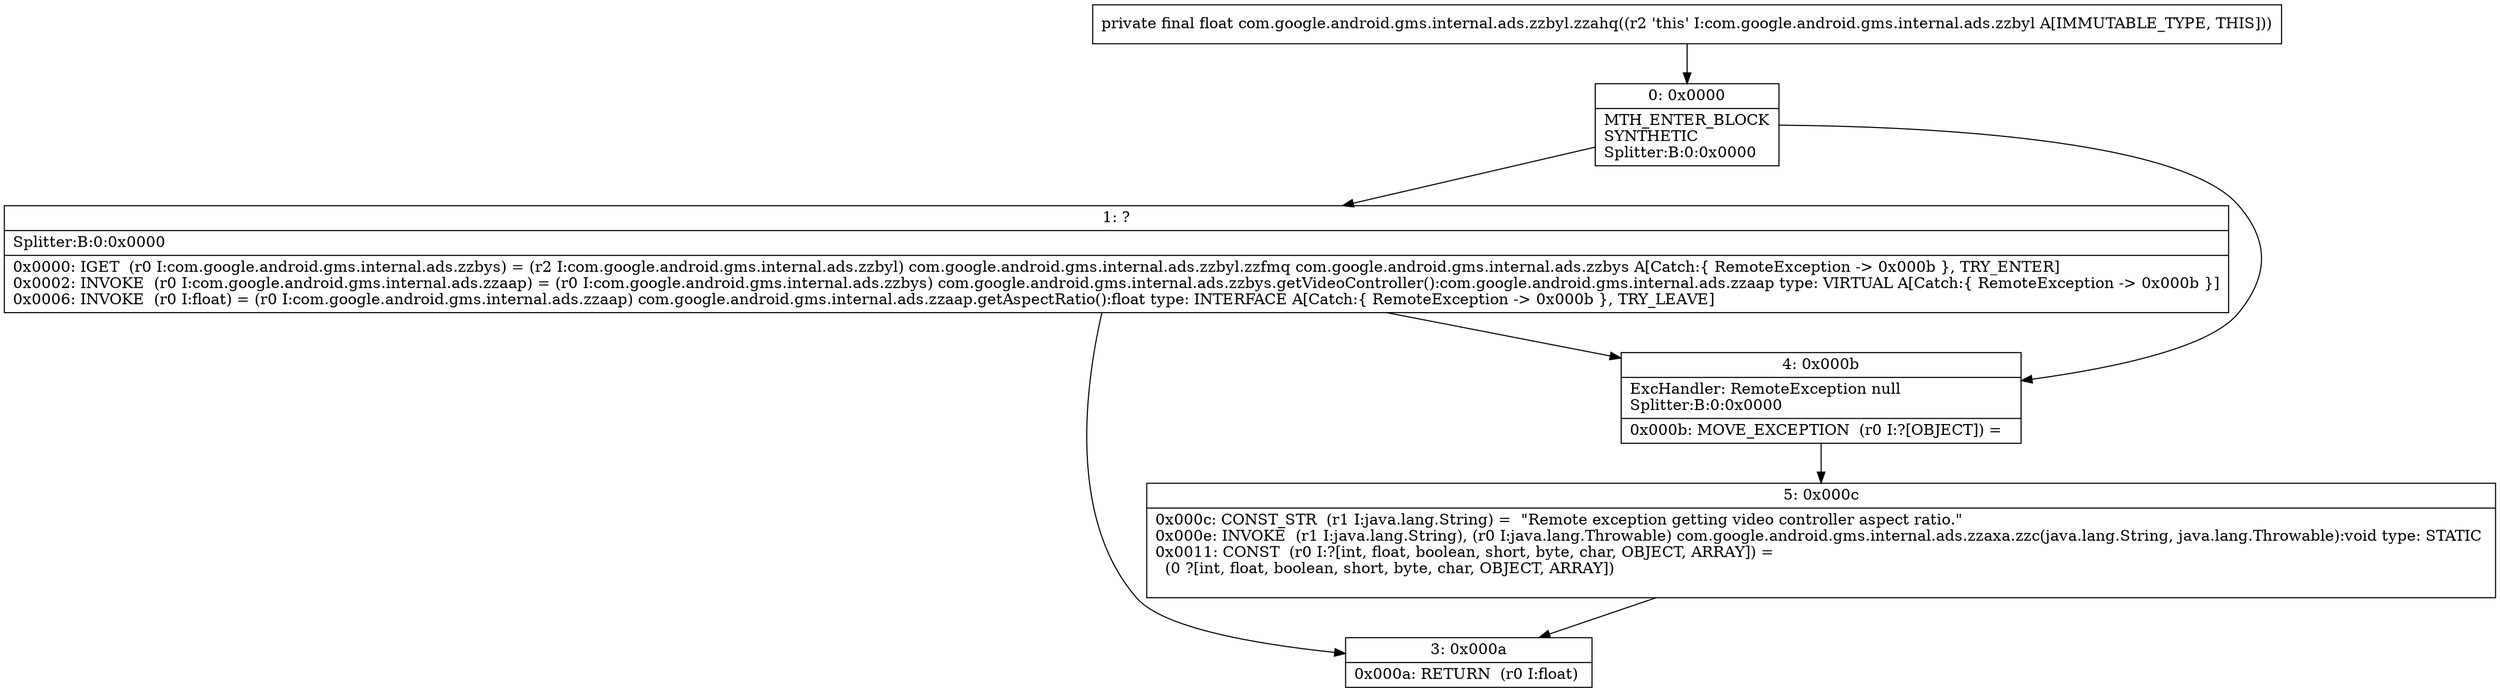digraph "CFG forcom.google.android.gms.internal.ads.zzbyl.zzahq()F" {
Node_0 [shape=record,label="{0\:\ 0x0000|MTH_ENTER_BLOCK\lSYNTHETIC\lSplitter:B:0:0x0000\l}"];
Node_1 [shape=record,label="{1\:\ ?|Splitter:B:0:0x0000\l|0x0000: IGET  (r0 I:com.google.android.gms.internal.ads.zzbys) = (r2 I:com.google.android.gms.internal.ads.zzbyl) com.google.android.gms.internal.ads.zzbyl.zzfmq com.google.android.gms.internal.ads.zzbys A[Catch:\{ RemoteException \-\> 0x000b \}, TRY_ENTER]\l0x0002: INVOKE  (r0 I:com.google.android.gms.internal.ads.zzaap) = (r0 I:com.google.android.gms.internal.ads.zzbys) com.google.android.gms.internal.ads.zzbys.getVideoController():com.google.android.gms.internal.ads.zzaap type: VIRTUAL A[Catch:\{ RemoteException \-\> 0x000b \}]\l0x0006: INVOKE  (r0 I:float) = (r0 I:com.google.android.gms.internal.ads.zzaap) com.google.android.gms.internal.ads.zzaap.getAspectRatio():float type: INTERFACE A[Catch:\{ RemoteException \-\> 0x000b \}, TRY_LEAVE]\l}"];
Node_3 [shape=record,label="{3\:\ 0x000a|0x000a: RETURN  (r0 I:float) \l}"];
Node_4 [shape=record,label="{4\:\ 0x000b|ExcHandler: RemoteException null\lSplitter:B:0:0x0000\l|0x000b: MOVE_EXCEPTION  (r0 I:?[OBJECT]) =  \l}"];
Node_5 [shape=record,label="{5\:\ 0x000c|0x000c: CONST_STR  (r1 I:java.lang.String) =  \"Remote exception getting video controller aspect ratio.\" \l0x000e: INVOKE  (r1 I:java.lang.String), (r0 I:java.lang.Throwable) com.google.android.gms.internal.ads.zzaxa.zzc(java.lang.String, java.lang.Throwable):void type: STATIC \l0x0011: CONST  (r0 I:?[int, float, boolean, short, byte, char, OBJECT, ARRAY]) = \l  (0 ?[int, float, boolean, short, byte, char, OBJECT, ARRAY])\l \l}"];
MethodNode[shape=record,label="{private final float com.google.android.gms.internal.ads.zzbyl.zzahq((r2 'this' I:com.google.android.gms.internal.ads.zzbyl A[IMMUTABLE_TYPE, THIS])) }"];
MethodNode -> Node_0;
Node_0 -> Node_1;
Node_0 -> Node_4;
Node_1 -> Node_4;
Node_1 -> Node_3;
Node_4 -> Node_5;
Node_5 -> Node_3;
}

